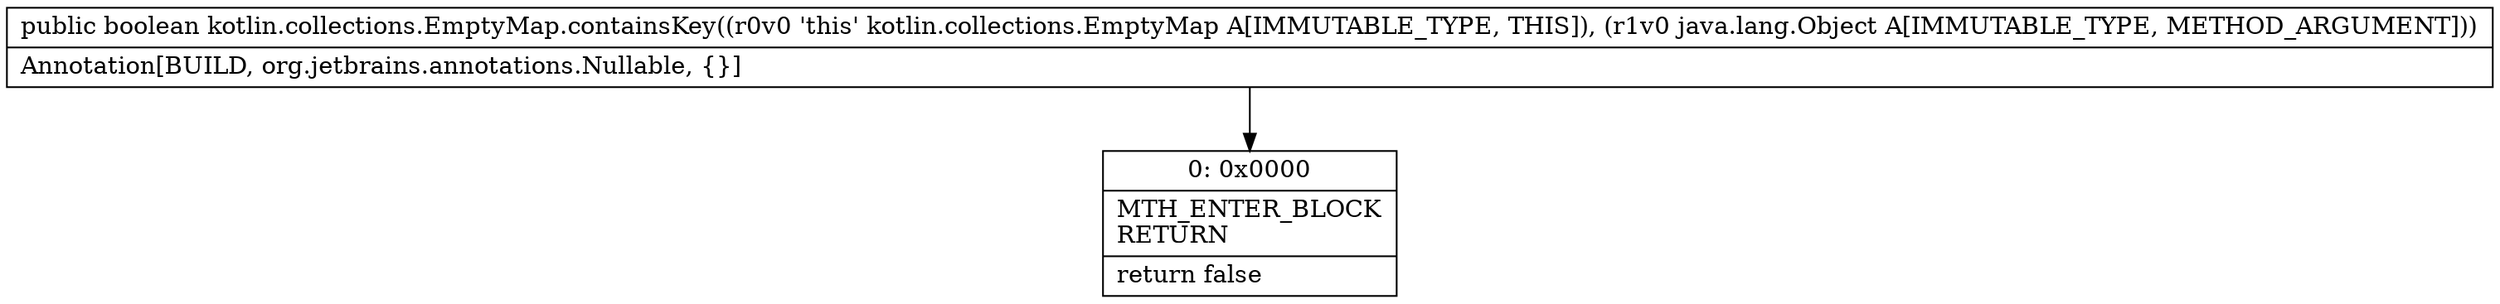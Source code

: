 digraph "CFG forkotlin.collections.EmptyMap.containsKey(Ljava\/lang\/Object;)Z" {
Node_0 [shape=record,label="{0\:\ 0x0000|MTH_ENTER_BLOCK\lRETURN\l|return false\l}"];
MethodNode[shape=record,label="{public boolean kotlin.collections.EmptyMap.containsKey((r0v0 'this' kotlin.collections.EmptyMap A[IMMUTABLE_TYPE, THIS]), (r1v0 java.lang.Object A[IMMUTABLE_TYPE, METHOD_ARGUMENT]))  | Annotation[BUILD, org.jetbrains.annotations.Nullable, \{\}]\l}"];
MethodNode -> Node_0;
}

